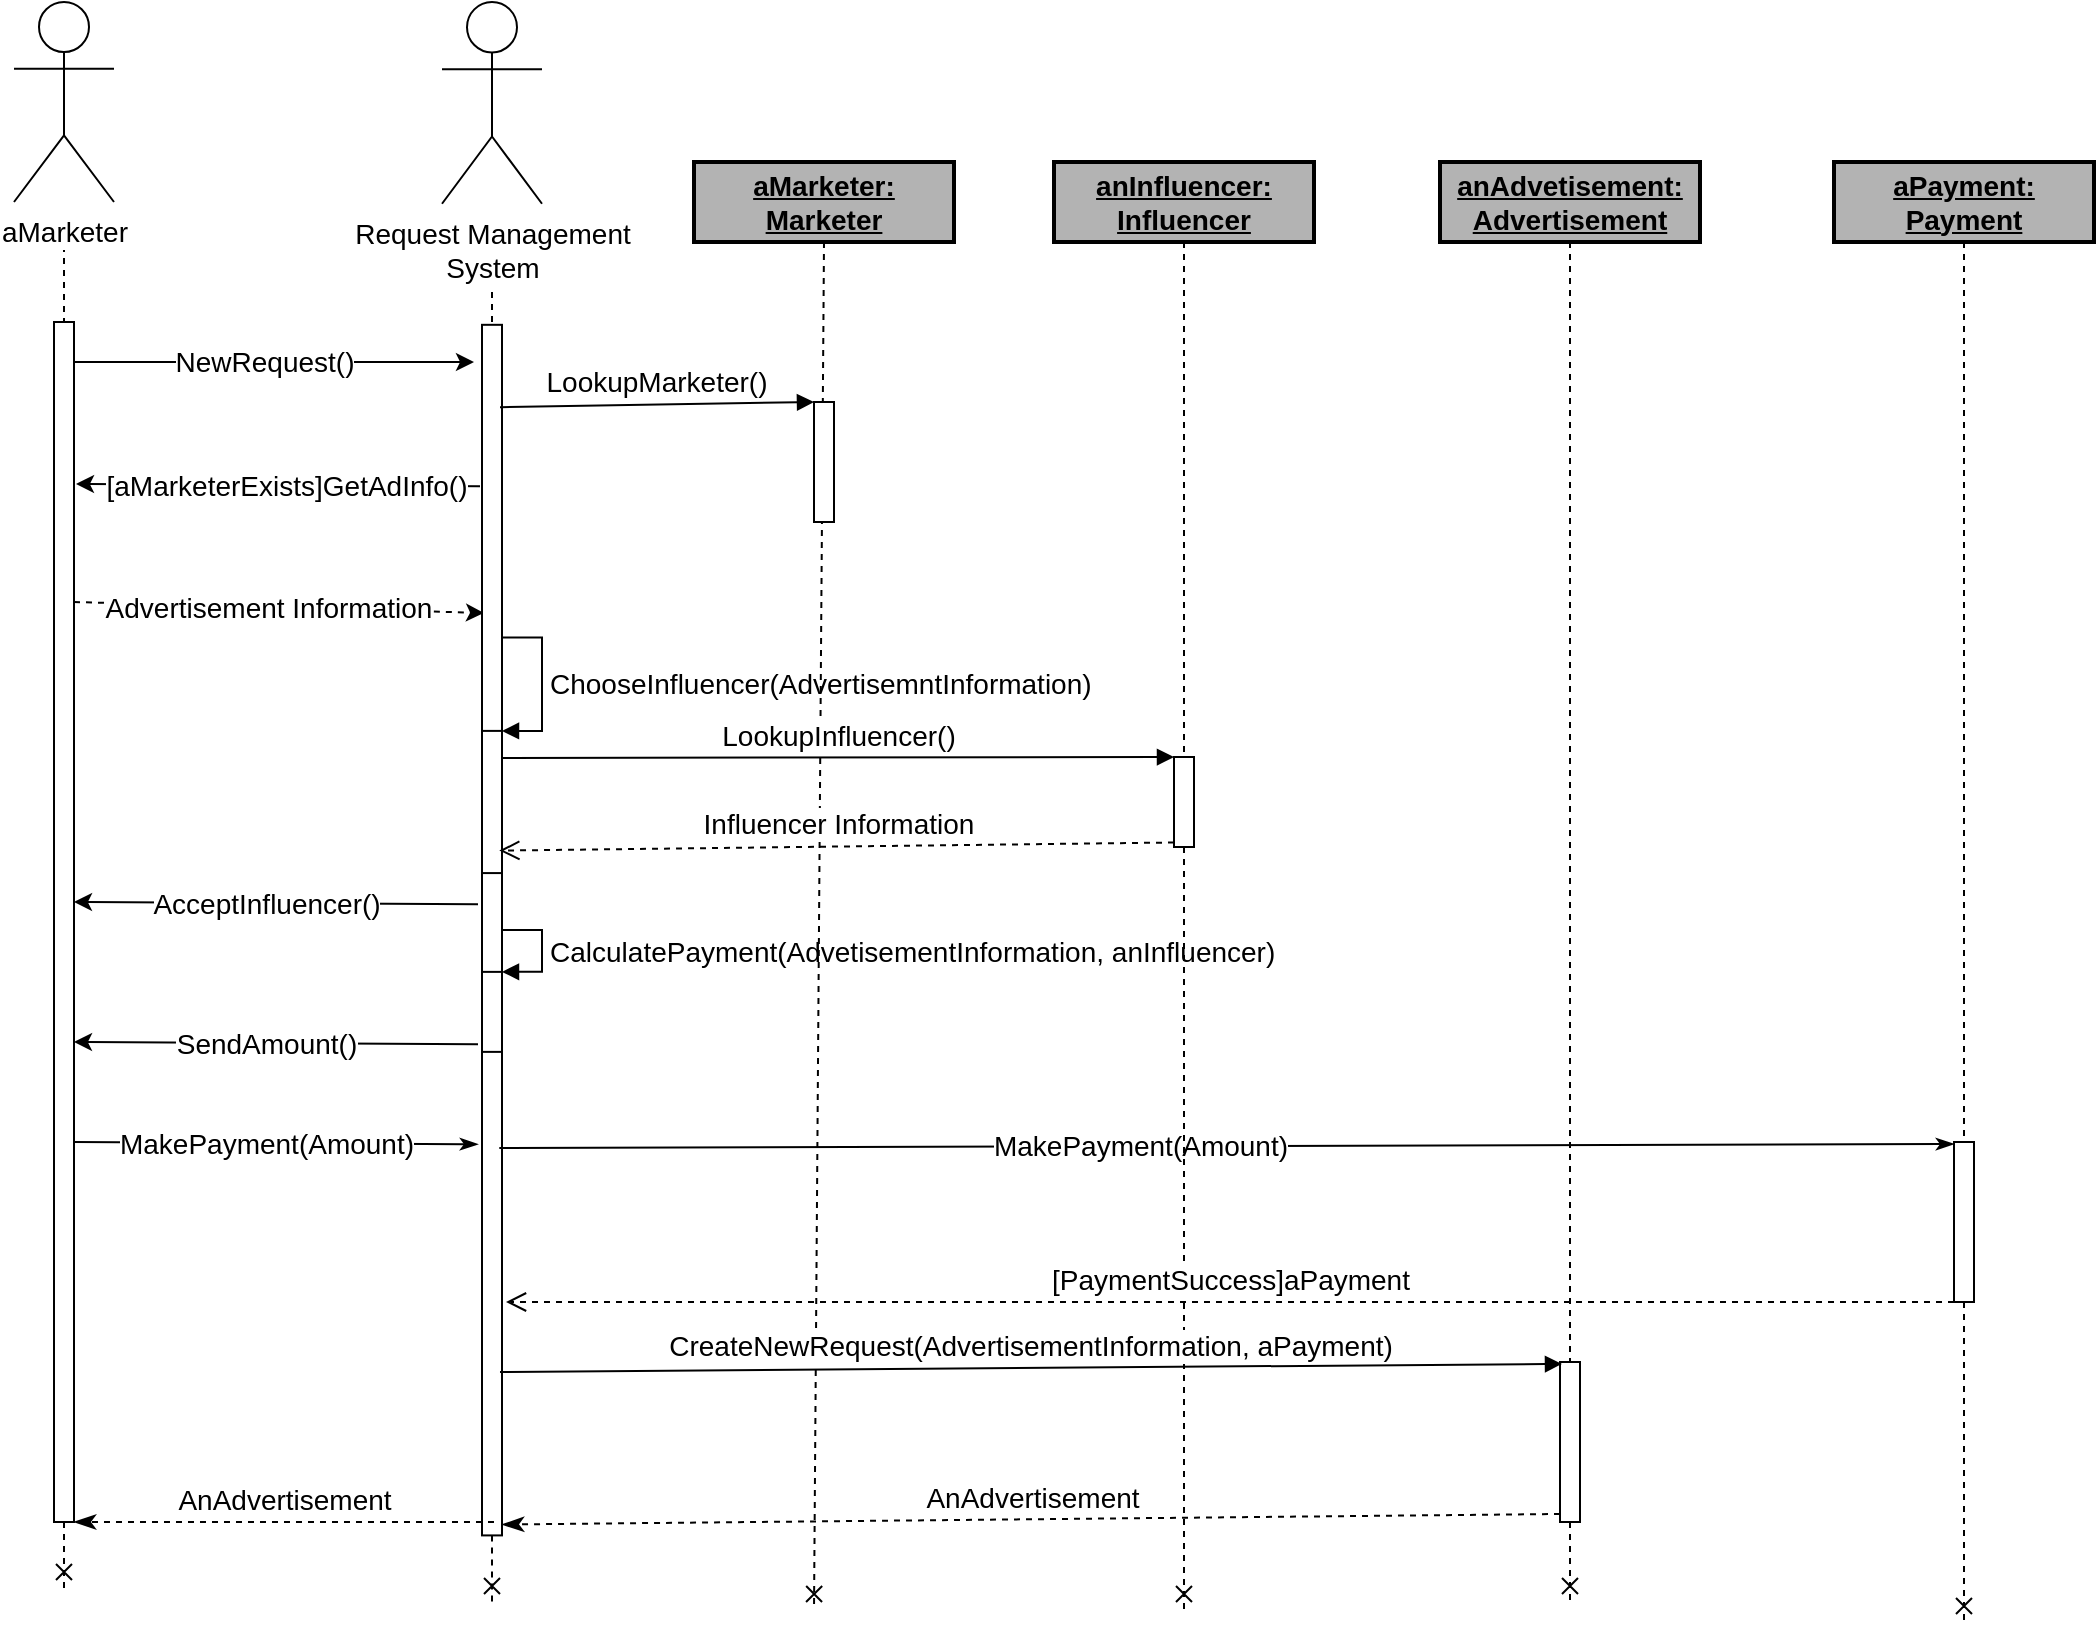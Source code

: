 <mxfile version="12.4.3" type="google" pages="1"><diagram id="Xu7hAwpWHqqz043k15y8" name="Page-1"><mxGraphModel dx="1024" dy="584" grid="1" gridSize="10" guides="1" tooltips="1" connect="1" arrows="1" fold="1" page="1" pageScale="1" pageWidth="850" pageHeight="1100" math="0" shadow="0"><root><mxCell id="0"/><mxCell id="1" parent="0"/><mxCell id="eI447mRiReDyooh-H_tk-5" value="" style="group;fontSize=14;" parent="1" vertex="1" connectable="0"><mxGeometry x="70" y="40" width="50" height="793" as="geometry"/></mxCell><mxCell id="eI447mRiReDyooh-H_tk-10" style="rounded=0;orthogonalLoop=1;jettySize=auto;html=1;dashed=1;endArrow=none;endFill=0;fontSize=14;" parent="eI447mRiReDyooh-H_tk-5" target="eI447mRiReDyooh-H_tk-3" edge="1"><mxGeometry relative="1" as="geometry"><mxPoint x="95" y="833" as="targetPoint"/><mxPoint x="25" y="110" as="sourcePoint"/></mxGeometry></mxCell><mxCell id="eI447mRiReDyooh-H_tk-2" style="rounded=0;orthogonalLoop=1;jettySize=auto;html=1;dashed=1;endArrow=cross;endFill=0;fontSize=14;" parent="eI447mRiReDyooh-H_tk-5" source="eI447mRiReDyooh-H_tk-3" edge="1"><mxGeometry relative="1" as="geometry"><mxPoint x="25" y="793" as="targetPoint"/><mxPoint x="25" y="113" as="sourcePoint"/></mxGeometry></mxCell><mxCell id="4Tu1oQqfwqeqmw-D4zRC-1" value="aMarketer" style="shape=umlActor;verticalLabelPosition=bottom;labelBackgroundColor=#ffffff;verticalAlign=top;html=1;outlineConnect=0;fontSize=14;" parent="eI447mRiReDyooh-H_tk-5" vertex="1"><mxGeometry width="50" height="100" as="geometry"/></mxCell><mxCell id="eI447mRiReDyooh-H_tk-3" value="" style="html=1;points=[];perimeter=orthogonalPerimeter;rounded=0;shadow=0;comic=0;labelBackgroundColor=none;strokeWidth=1;fontFamily=Verdana;fontSize=14;align=center;" parent="eI447mRiReDyooh-H_tk-5" vertex="1"><mxGeometry x="20" y="160" width="10" height="600" as="geometry"/></mxCell><mxCell id="eI447mRiReDyooh-H_tk-21" value="" style="endArrow=classic;html=1;entryX=0.1;entryY=0.238;entryDx=0;entryDy=0;entryPerimeter=0;dashed=1;fontSize=14;" parent="eI447mRiReDyooh-H_tk-5" target="eI447mRiReDyooh-H_tk-15" edge="1"><mxGeometry width="50" height="50" relative="1" as="geometry"><mxPoint x="30" y="300" as="sourcePoint"/><mxPoint x="170" y="300" as="targetPoint"/></mxGeometry></mxCell><mxCell id="eI447mRiReDyooh-H_tk-22" value="&lt;div style=&quot;font-size: 14px;&quot;&gt;Advertisement Information&lt;/div&gt;" style="text;html=1;align=center;verticalAlign=middle;resizable=0;points=[];;labelBackgroundColor=#ffffff;fontSize=14;" parent="eI447mRiReDyooh-H_tk-21" vertex="1" connectable="0"><mxGeometry x="-0.143" y="-2" relative="1" as="geometry"><mxPoint x="9" y="-2" as="offset"/></mxGeometry></mxCell><mxCell id="eI447mRiReDyooh-H_tk-6" value="" style="group;fontSize=14;" parent="1" vertex="1" connectable="0"><mxGeometry x="284" y="40" width="50" height="800" as="geometry"/></mxCell><mxCell id="eI447mRiReDyooh-H_tk-16" style="rounded=0;orthogonalLoop=1;jettySize=auto;html=1;dashed=1;endArrow=none;endFill=0;fontSize=14;" parent="eI447mRiReDyooh-H_tk-6" target="eI447mRiReDyooh-H_tk-15" edge="1"><mxGeometry relative="1" as="geometry"><mxPoint x="248" y="840.353" as="targetPoint"/><mxPoint x="25" y="121.059" as="sourcePoint"/></mxGeometry></mxCell><mxCell id="eI447mRiReDyooh-H_tk-7" style="rounded=0;orthogonalLoop=1;jettySize=auto;html=1;dashed=1;endArrow=cross;endFill=0;fontSize=14;" parent="eI447mRiReDyooh-H_tk-6" source="eI447mRiReDyooh-H_tk-15" edge="1"><mxGeometry relative="1" as="geometry"><mxPoint x="25" y="800" as="targetPoint"/><mxPoint x="25" y="113.997" as="sourcePoint"/></mxGeometry></mxCell><mxCell id="eI447mRiReDyooh-H_tk-8" value="&lt;div style=&quot;font-size: 14px;&quot;&gt;Request Management &lt;br style=&quot;font-size: 14px;&quot;&gt;&lt;/div&gt;&lt;div style=&quot;font-size: 14px;&quot;&gt;System&lt;br style=&quot;font-size: 14px;&quot;&gt;&lt;/div&gt;" style="shape=umlActor;verticalLabelPosition=bottom;labelBackgroundColor=#ffffff;verticalAlign=top;html=1;outlineConnect=0;fontSize=14;" parent="eI447mRiReDyooh-H_tk-6" vertex="1"><mxGeometry width="50" height="100.883" as="geometry"/></mxCell><mxCell id="eI447mRiReDyooh-H_tk-15" value="" style="html=1;points=[];perimeter=orthogonalPerimeter;rounded=0;shadow=0;comic=0;labelBackgroundColor=none;strokeWidth=1;fontFamily=Verdana;fontSize=14;align=center;" parent="eI447mRiReDyooh-H_tk-6" vertex="1"><mxGeometry x="20" y="161.412" width="10" height="605.296" as="geometry"/></mxCell><mxCell id="eI447mRiReDyooh-H_tk-19" value="" style="endArrow=none;html=1;endFill=0;startArrow=classic;startFill=1;exitX=1.1;exitY=0.135;exitDx=0;exitDy=0;exitPerimeter=0;fontSize=14;" parent="eI447mRiReDyooh-H_tk-6" source="eI447mRiReDyooh-H_tk-3" edge="1"><mxGeometry width="50" height="50" relative="1" as="geometry"><mxPoint x="-121" y="242.119" as="sourcePoint"/><mxPoint x="19" y="242.119" as="targetPoint"/></mxGeometry></mxCell><mxCell id="eI447mRiReDyooh-H_tk-20" value="[aMarketerExists]GetAdInfo()" style="text;html=1;align=center;verticalAlign=middle;resizable=0;points=[];;labelBackgroundColor=#ffffff;fontSize=14;" parent="eI447mRiReDyooh-H_tk-19" vertex="1" connectable="0"><mxGeometry x="-0.143" y="-2" relative="1" as="geometry"><mxPoint x="18" y="-2" as="offset"/></mxGeometry></mxCell><mxCell id="eI447mRiReDyooh-H_tk-45" value="" style="html=1;points=[];perimeter=orthogonalPerimeter;strokeWidth=1;fillColor=#FFFFFF;fontSize=14;" parent="eI447mRiReDyooh-H_tk-6" vertex="1"><mxGeometry x="20" y="364.45" width="10" height="71.092" as="geometry"/></mxCell><mxCell id="eI447mRiReDyooh-H_tk-46" value="&lt;span style=&quot;background-color: rgb(255, 255, 255); font-size: 14px;&quot;&gt;ChooseInfluencer(AdvertisemntInformation)&lt;/span&gt;" style="edgeStyle=orthogonalEdgeStyle;html=1;align=left;spacingLeft=2;endArrow=block;rounded=0;entryX=1;entryY=0;strokeWidth=1;fontSize=14;" parent="eI447mRiReDyooh-H_tk-6" target="eI447mRiReDyooh-H_tk-45" edge="1"><mxGeometry relative="1" as="geometry"><mxPoint x="30" y="317.781" as="sourcePoint"/><Array as="points"><mxPoint x="50" y="317.306"/></Array></mxGeometry></mxCell><mxCell id="eI447mRiReDyooh-H_tk-52" value="" style="html=1;points=[];perimeter=orthogonalPerimeter;strokeWidth=1;fillColor=#FFFFFF;fontSize=14;" parent="eI447mRiReDyooh-H_tk-6" vertex="1"><mxGeometry x="20" y="484.94" width="10" height="40" as="geometry"/></mxCell><mxCell id="eI447mRiReDyooh-H_tk-53" value="CalculatePayment(AdvetisementInformation, anInfluencer)" style="edgeStyle=orthogonalEdgeStyle;html=1;align=left;spacingLeft=2;endArrow=block;rounded=0;entryX=1;entryY=0;strokeWidth=1;fontSize=14;" parent="eI447mRiReDyooh-H_tk-6" target="eI447mRiReDyooh-H_tk-52" edge="1"><mxGeometry relative="1" as="geometry"><mxPoint x="30" y="464" as="sourcePoint"/><Array as="points"><mxPoint x="50" y="464.94"/></Array></mxGeometry></mxCell><mxCell id="eI447mRiReDyooh-H_tk-14" value="" style="endArrow=classic;html=1;fontSize=14;" parent="1" edge="1"><mxGeometry width="50" height="50" relative="1" as="geometry"><mxPoint x="100" y="220" as="sourcePoint"/><mxPoint x="300" y="220" as="targetPoint"/></mxGeometry></mxCell><mxCell id="eI447mRiReDyooh-H_tk-17" value="NewRequest()" style="text;html=1;align=center;verticalAlign=middle;resizable=0;points=[];;labelBackgroundColor=#ffffff;fontSize=14;" parent="eI447mRiReDyooh-H_tk-14" vertex="1" connectable="0"><mxGeometry x="-0.143" y="-2" relative="1" as="geometry"><mxPoint x="9" y="-2" as="offset"/></mxGeometry></mxCell><mxCell id="eI447mRiReDyooh-H_tk-28" value="" style="group;fontSize=14;" parent="1" vertex="1" connectable="0"><mxGeometry x="410" y="120" width="130" height="724" as="geometry"/></mxCell><mxCell id="eI447mRiReDyooh-H_tk-27" style="edgeStyle=none;rounded=0;orthogonalLoop=1;jettySize=auto;html=1;exitX=0.5;exitY=1;exitDx=0;exitDy=0;dashed=1;startArrow=none;startFill=0;endArrow=cross;endFill=0;fontSize=14;" parent="eI447mRiReDyooh-H_tk-28" source="eI447mRiReDyooh-H_tk-26" edge="1"><mxGeometry relative="1" as="geometry"><mxPoint x="60" y="724" as="targetPoint"/></mxGeometry></mxCell><mxCell id="eI447mRiReDyooh-H_tk-26" value="&lt;b style=&quot;font-size: 14px;&quot;&gt;&lt;u style=&quot;font-size: 14px;&quot;&gt;aMarketer: Marketer&lt;/u&gt;&lt;/b&gt;" style="rounded=0;whiteSpace=wrap;html=1;fillColor=#B3B3B3;strokeWidth=2;fontSize=14;" parent="eI447mRiReDyooh-H_tk-28" vertex="1"><mxGeometry width="130" height="40" as="geometry"/></mxCell><mxCell id="eI447mRiReDyooh-H_tk-35" value="" style="html=1;points=[];perimeter=orthogonalPerimeter;strokeWidth=1;fillColor=#FFFFFF;fontSize=14;" parent="eI447mRiReDyooh-H_tk-28" vertex="1"><mxGeometry x="60" y="120" width="10" height="60" as="geometry"/></mxCell><mxCell id="eI447mRiReDyooh-H_tk-59" value="" style="endArrow=classicThin;html=1;endFill=1;startArrow=none;startFill=0;fontSize=14;exitX=0.865;exitY=0.68;exitDx=0;exitDy=0;exitPerimeter=0;" parent="eI447mRiReDyooh-H_tk-28" source="eI447mRiReDyooh-H_tk-15" edge="1"><mxGeometry width="50" height="50" relative="1" as="geometry"><mxPoint x="-80" y="491" as="sourcePoint"/><mxPoint x="630" y="491" as="targetPoint"/></mxGeometry></mxCell><mxCell id="eI447mRiReDyooh-H_tk-60" value="MakePayment(Amount)" style="text;html=1;align=center;verticalAlign=middle;resizable=0;points=[];;labelBackgroundColor=#ffffff;fontSize=14;" parent="eI447mRiReDyooh-H_tk-59" vertex="1" connectable="0"><mxGeometry x="-0.143" y="-2" relative="1" as="geometry"><mxPoint x="9" y="-2" as="offset"/></mxGeometry></mxCell><mxCell id="eI447mRiReDyooh-H_tk-29" value="" style="group;fontSize=14;" parent="1" vertex="1" connectable="0"><mxGeometry x="770" y="120" width="130" height="724" as="geometry"/></mxCell><mxCell id="eI447mRiReDyooh-H_tk-30" style="edgeStyle=none;rounded=0;orthogonalLoop=1;jettySize=auto;html=1;exitX=0.5;exitY=1;exitDx=0;exitDy=0;dashed=1;startArrow=none;startFill=0;endArrow=cross;endFill=0;fontSize=14;" parent="eI447mRiReDyooh-H_tk-29" source="eI447mRiReDyooh-H_tk-38" edge="1"><mxGeometry relative="1" as="geometry"><mxPoint x="78" y="720" as="targetPoint"/></mxGeometry></mxCell><mxCell id="eI447mRiReDyooh-H_tk-31" value="&lt;b style=&quot;font-size: 14px;&quot;&gt;&lt;u style=&quot;font-size: 14px;&quot;&gt;anAdvetisement: Advertisement&lt;br style=&quot;font-size: 14px;&quot;&gt;&lt;/u&gt;&lt;/b&gt;" style="rounded=0;whiteSpace=wrap;html=1;fillColor=#B3B3B3;strokeWidth=2;fontSize=14;" parent="eI447mRiReDyooh-H_tk-29" vertex="1"><mxGeometry x="13" width="130" height="40" as="geometry"/></mxCell><mxCell id="eI447mRiReDyooh-H_tk-38" value="" style="html=1;points=[];perimeter=orthogonalPerimeter;strokeWidth=1;fillColor=#FFFFFF;fontSize=14;" parent="eI447mRiReDyooh-H_tk-29" vertex="1"><mxGeometry x="73" y="600" width="10" height="80" as="geometry"/></mxCell><mxCell id="eI447mRiReDyooh-H_tk-41" style="edgeStyle=none;rounded=0;orthogonalLoop=1;jettySize=auto;html=1;exitX=0.5;exitY=1;exitDx=0;exitDy=0;dashed=1;startArrow=none;startFill=0;endArrow=none;endFill=0;fontSize=14;" parent="eI447mRiReDyooh-H_tk-29" source="eI447mRiReDyooh-H_tk-31" target="eI447mRiReDyooh-H_tk-38" edge="1"><mxGeometry relative="1" as="geometry"><mxPoint x="848" y="840" as="targetPoint"/><mxPoint x="848" y="160" as="sourcePoint"/></mxGeometry></mxCell><mxCell id="eI447mRiReDyooh-H_tk-32" value="" style="group;fontSize=14;" parent="1" vertex="1" connectable="0"><mxGeometry x="590" y="120" width="130" height="724" as="geometry"/></mxCell><mxCell id="eI447mRiReDyooh-H_tk-33" style="edgeStyle=none;rounded=0;orthogonalLoop=1;jettySize=auto;html=1;exitX=0.5;exitY=1;exitDx=0;exitDy=0;dashed=1;startArrow=none;startFill=0;endArrow=cross;endFill=0;fontSize=14;" parent="eI447mRiReDyooh-H_tk-32" source="eI447mRiReDyooh-H_tk-42" edge="1"><mxGeometry relative="1" as="geometry"><mxPoint x="65" y="724" as="targetPoint"/></mxGeometry></mxCell><mxCell id="eI447mRiReDyooh-H_tk-34" value="&lt;b style=&quot;font-size: 14px;&quot;&gt;&lt;u style=&quot;font-size: 14px;&quot;&gt;anInfluencer: Influencer&lt;br style=&quot;font-size: 14px;&quot;&gt;&lt;/u&gt;&lt;/b&gt;" style="rounded=0;whiteSpace=wrap;html=1;fillColor=#B3B3B3;strokeWidth=2;fontSize=14;" parent="eI447mRiReDyooh-H_tk-32" vertex="1"><mxGeometry width="130" height="40" as="geometry"/></mxCell><mxCell id="eI447mRiReDyooh-H_tk-42" value="" style="html=1;points=[];perimeter=orthogonalPerimeter;strokeWidth=1;fillColor=#FFFFFF;fontSize=14;" parent="eI447mRiReDyooh-H_tk-32" vertex="1"><mxGeometry x="60" y="297.5" width="10" height="45" as="geometry"/></mxCell><mxCell id="eI447mRiReDyooh-H_tk-54" style="edgeStyle=none;rounded=0;orthogonalLoop=1;jettySize=auto;html=1;exitX=0.5;exitY=1;exitDx=0;exitDy=0;dashed=1;startArrow=none;startFill=0;endArrow=none;endFill=0;fontSize=14;" parent="eI447mRiReDyooh-H_tk-32" source="eI447mRiReDyooh-H_tk-34" target="eI447mRiReDyooh-H_tk-42" edge="1"><mxGeometry relative="1" as="geometry"><mxPoint x="655" y="844" as="targetPoint"/><mxPoint x="655" y="160.0" as="sourcePoint"/></mxGeometry></mxCell><mxCell id="eI447mRiReDyooh-H_tk-36" value="LookupMarketer()" style="html=1;verticalAlign=bottom;endArrow=block;entryX=0;entryY=0;strokeWidth=1;exitX=0.9;exitY=0.068;exitDx=0;exitDy=0;exitPerimeter=0;fontSize=14;" parent="1" source="eI447mRiReDyooh-H_tk-15" target="eI447mRiReDyooh-H_tk-35" edge="1"><mxGeometry relative="1" as="geometry"><mxPoint x="380" y="240" as="sourcePoint"/></mxGeometry></mxCell><mxCell id="eI447mRiReDyooh-H_tk-39" value="CreateNewRequest(AdvertisementInformation, aPayment)" style="html=1;verticalAlign=bottom;endArrow=block;entryX=0;entryY=0;strokeWidth=1;exitX=0.9;exitY=0.865;exitDx=0;exitDy=0;exitPerimeter=0;fontSize=14;" parent="1" source="eI447mRiReDyooh-H_tk-15" edge="1"><mxGeometry relative="1" as="geometry"><mxPoint x="320" y="720" as="sourcePoint"/><mxPoint x="844" y="720.96" as="targetPoint"/></mxGeometry></mxCell><mxCell id="eI447mRiReDyooh-H_tk-40" value="AnAdvertisement" style="html=1;verticalAlign=bottom;endArrow=classicThin;dashed=1;endSize=8;exitX=0;exitY=0.95;strokeWidth=1;endFill=1;entryX=1;entryY=0.991;entryDx=0;entryDy=0;entryPerimeter=0;fontSize=14;" parent="1" source="eI447mRiReDyooh-H_tk-38" target="eI447mRiReDyooh-H_tk-15" edge="1"><mxGeometry relative="1" as="geometry"><mxPoint x="774" y="636" as="targetPoint"/></mxGeometry></mxCell><mxCell id="eI447mRiReDyooh-H_tk-43" value="LookupInfluencer()" style="html=1;verticalAlign=bottom;endArrow=block;entryX=0;entryY=0;strokeWidth=1;exitX=0.982;exitY=0.19;exitDx=0;exitDy=0;exitPerimeter=0;fontSize=14;" parent="1" source="eI447mRiReDyooh-H_tk-45" target="eI447mRiReDyooh-H_tk-42" edge="1"><mxGeometry relative="1" as="geometry"><mxPoint x="580" y="390" as="sourcePoint"/></mxGeometry></mxCell><mxCell id="eI447mRiReDyooh-H_tk-44" value="Influencer Information" style="html=1;verticalAlign=bottom;endArrow=open;dashed=1;endSize=8;exitX=0;exitY=0.95;strokeWidth=1;entryX=0.865;entryY=0.842;entryDx=0;entryDy=0;entryPerimeter=0;fontSize=14;" parent="1" source="eI447mRiReDyooh-H_tk-42" target="eI447mRiReDyooh-H_tk-45" edge="1"><mxGeometry relative="1" as="geometry"><mxPoint x="315" y="442" as="targetPoint"/></mxGeometry></mxCell><mxCell id="eI447mRiReDyooh-H_tk-49" style="edgeStyle=none;rounded=0;orthogonalLoop=1;jettySize=auto;html=1;startArrow=none;startFill=0;endArrow=cross;endFill=0;strokeWidth=1;fontSize=14;dashed=1;" parent="1" source="eI447mRiReDyooh-H_tk-61" edge="1"><mxGeometry relative="1" as="geometry"><mxPoint x="1045" y="850" as="targetPoint"/></mxGeometry></mxCell><mxCell id="eI447mRiReDyooh-H_tk-48" value="&lt;u&gt;&lt;b&gt;aPayment: Payment&lt;/b&gt;&lt;/u&gt;" style="rounded=0;whiteSpace=wrap;html=1;fillColor=#B3B3B3;strokeWidth=2;fontSize=14;" parent="1" vertex="1"><mxGeometry x="980" y="120" width="130" height="40" as="geometry"/></mxCell><mxCell id="eI447mRiReDyooh-H_tk-50" value="" style="endArrow=none;html=1;endFill=0;startArrow=classic;startFill=1;exitX=1.1;exitY=0.135;exitDx=0;exitDy=0;exitPerimeter=0;fontSize=14;" parent="1" edge="1"><mxGeometry width="50" height="50" relative="1" as="geometry"><mxPoint x="100" y="490" as="sourcePoint"/><mxPoint x="302" y="491.119" as="targetPoint"/></mxGeometry></mxCell><mxCell id="eI447mRiReDyooh-H_tk-51" value="AcceptInfluencer()" style="text;html=1;align=center;verticalAlign=middle;resizable=0;points=[];;labelBackgroundColor=#ffffff;fontSize=14;" parent="eI447mRiReDyooh-H_tk-50" vertex="1" connectable="0"><mxGeometry x="-0.143" y="-2" relative="1" as="geometry"><mxPoint x="9" y="-2" as="offset"/></mxGeometry></mxCell><mxCell id="eI447mRiReDyooh-H_tk-55" value="" style="endArrow=none;html=1;endFill=0;startArrow=classic;startFill=1;exitX=1.1;exitY=0.135;exitDx=0;exitDy=0;exitPerimeter=0;fontSize=14;" parent="1" edge="1"><mxGeometry width="50" height="50" relative="1" as="geometry"><mxPoint x="100" y="560" as="sourcePoint"/><mxPoint x="302" y="561.119" as="targetPoint"/></mxGeometry></mxCell><mxCell id="eI447mRiReDyooh-H_tk-56" value="SendAmount()" style="text;html=1;align=center;verticalAlign=middle;resizable=0;points=[];;labelBackgroundColor=#ffffff;fontSize=14;" parent="eI447mRiReDyooh-H_tk-55" vertex="1" connectable="0"><mxGeometry x="-0.143" y="-2" relative="1" as="geometry"><mxPoint x="9" y="-2" as="offset"/></mxGeometry></mxCell><mxCell id="eI447mRiReDyooh-H_tk-57" value="" style="endArrow=classicThin;html=1;endFill=1;startArrow=none;startFill=0;exitX=1.1;exitY=0.135;exitDx=0;exitDy=0;exitPerimeter=0;fontSize=14;" parent="1" edge="1"><mxGeometry width="50" height="50" relative="1" as="geometry"><mxPoint x="100" y="610" as="sourcePoint"/><mxPoint x="302" y="611.119" as="targetPoint"/></mxGeometry></mxCell><mxCell id="eI447mRiReDyooh-H_tk-58" value="MakePayment(Amount)" style="text;html=1;align=center;verticalAlign=middle;resizable=0;points=[];;labelBackgroundColor=#ffffff;fontSize=14;" parent="eI447mRiReDyooh-H_tk-57" vertex="1" connectable="0"><mxGeometry x="-0.143" y="-2" relative="1" as="geometry"><mxPoint x="9" y="-2" as="offset"/></mxGeometry></mxCell><mxCell id="eI447mRiReDyooh-H_tk-61" value="" style="html=1;points=[];perimeter=orthogonalPerimeter;strokeWidth=1;fillColor=#FFFFFF;fontSize=14;" parent="1" vertex="1"><mxGeometry x="1040" y="610" width="10" height="80" as="geometry"/></mxCell><mxCell id="eI447mRiReDyooh-H_tk-62" style="edgeStyle=none;rounded=0;orthogonalLoop=1;jettySize=auto;html=1;startArrow=none;startFill=0;endArrow=none;endFill=0;strokeWidth=1;fontSize=14;dashed=1;" parent="1" source="eI447mRiReDyooh-H_tk-48" target="eI447mRiReDyooh-H_tk-61" edge="1"><mxGeometry relative="1" as="geometry"><mxPoint x="1045" y="850" as="targetPoint"/><mxPoint x="1045" y="160.0" as="sourcePoint"/></mxGeometry></mxCell><mxCell id="eI447mRiReDyooh-H_tk-63" value="[PaymentSuccess]aPayment" style="html=1;verticalAlign=bottom;endArrow=open;dashed=1;endSize=8;strokeWidth=1;fontSize=14;exitX=0;exitY=1;exitDx=0;exitDy=0;exitPerimeter=0;" parent="1" source="eI447mRiReDyooh-H_tk-61" edge="1"><mxGeometry relative="1" as="geometry"><mxPoint x="1030" y="690" as="sourcePoint"/><mxPoint x="316" y="690" as="targetPoint"/></mxGeometry></mxCell><mxCell id="V_66gVavbi_nOJSOHzjv-1" value="AnAdvertisement" style="html=1;verticalAlign=bottom;endArrow=classicThin;dashed=1;endSize=8;exitX=0.6;exitY=0.989;strokeWidth=1;endFill=1;fontSize=14;exitDx=0;exitDy=0;exitPerimeter=0;" edge="1" parent="1" source="eI447mRiReDyooh-H_tk-15"><mxGeometry relative="1" as="geometry"><mxPoint x="100" y="800" as="targetPoint"/><mxPoint x="299" y="800" as="sourcePoint"/></mxGeometry></mxCell></root></mxGraphModel></diagram></mxfile>
